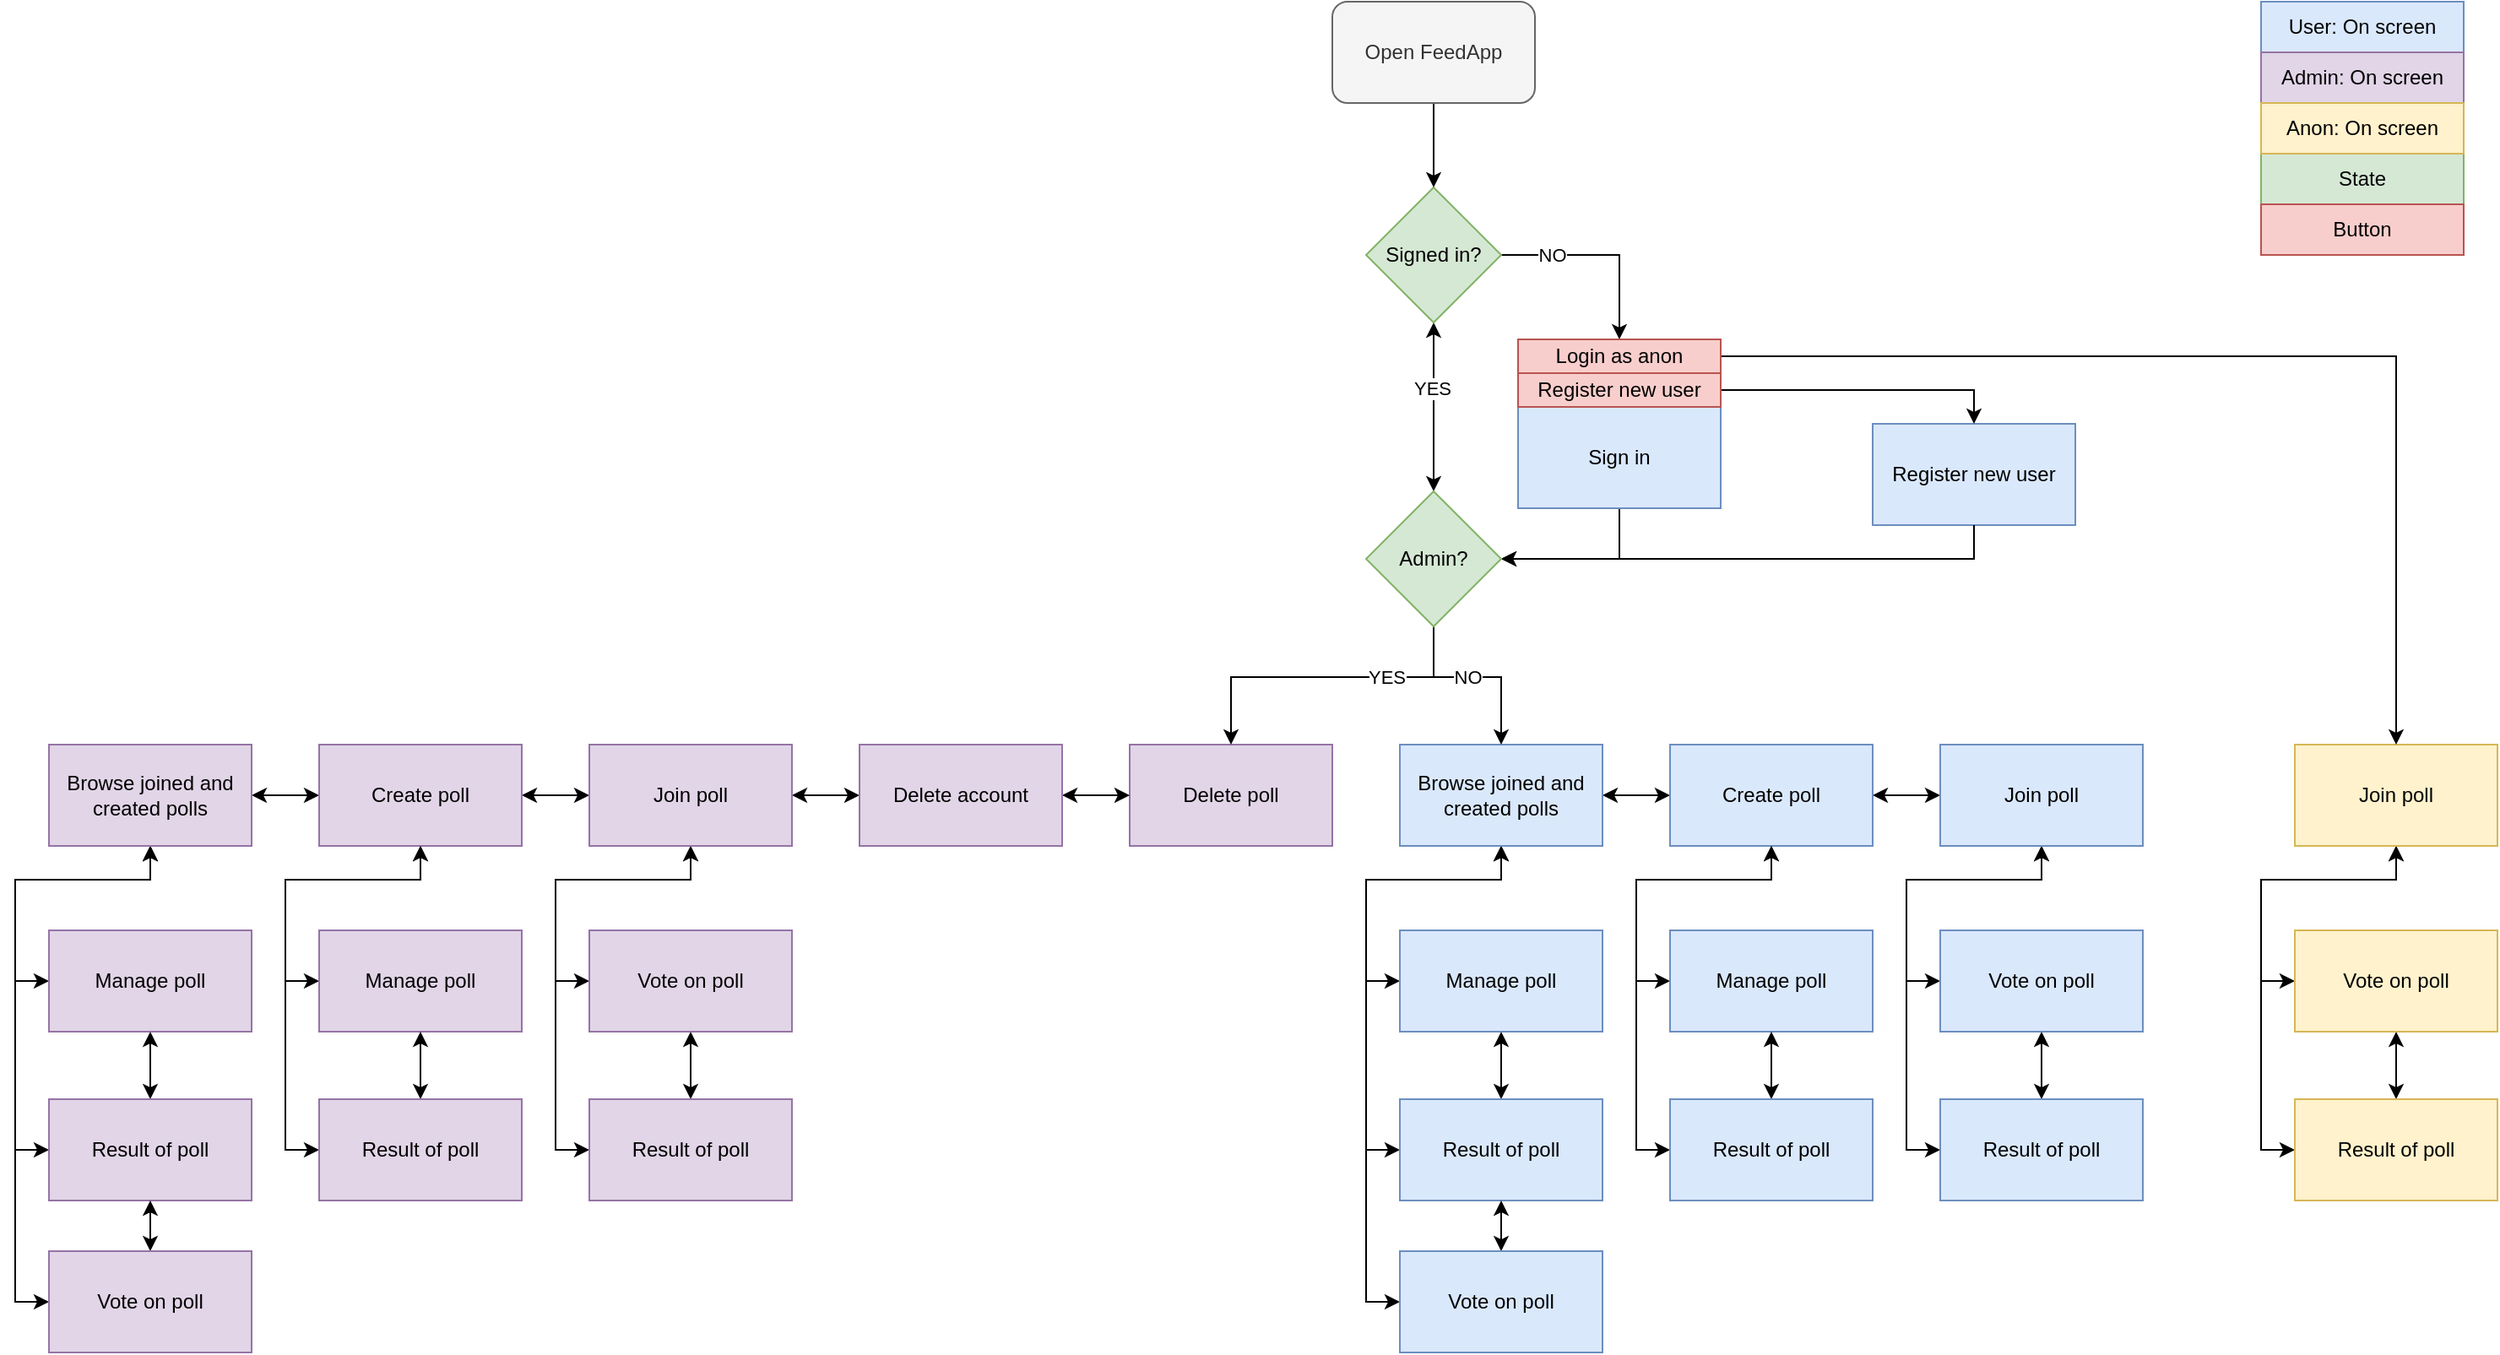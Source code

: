 <mxfile version="13.6.5" type="device"><diagram id="QjZ-3bbbxqcqDj6mQUUe" name="Page-1"><mxGraphModel dx="1412" dy="1439" grid="1" gridSize="10" guides="1" tooltips="1" connect="1" arrows="1" fold="1" page="1" pageScale="1" pageWidth="1700" pageHeight="1100" math="0" shadow="0"><root><mxCell id="0"/><mxCell id="1" parent="0"/><mxCell id="jNXktfTKk6wz5JMAmdM6-2" value="Register new user" style="rounded=0;whiteSpace=wrap;html=1;fillColor=#dae8fc;strokeColor=#6c8ebf;" vertex="1" parent="1"><mxGeometry x="1210" y="260" width="120" height="60" as="geometry"/></mxCell><mxCell id="jNXktfTKk6wz5JMAmdM6-19" style="edgeStyle=orthogonalEdgeStyle;rounded=0;orthogonalLoop=1;jettySize=auto;html=1;exitX=1;exitY=0.5;exitDx=0;exitDy=0;entryX=0;entryY=0.5;entryDx=0;entryDy=0;startArrow=classic;startFill=1;" edge="1" parent="1" source="jNXktfTKk6wz5JMAmdM6-10" target="jNXktfTKk6wz5JMAmdM6-18"><mxGeometry relative="1" as="geometry"/></mxCell><mxCell id="jNXktfTKk6wz5JMAmdM6-22" style="edgeStyle=orthogonalEdgeStyle;rounded=0;orthogonalLoop=1;jettySize=auto;html=1;entryX=1;entryY=0.5;entryDx=0;entryDy=0;startArrow=classic;startFill=1;" edge="1" parent="1" source="jNXktfTKk6wz5JMAmdM6-10"><mxGeometry relative="1" as="geometry"><mxPoint x="1050" y="480" as="targetPoint"/></mxGeometry></mxCell><mxCell id="jNXktfTKk6wz5JMAmdM6-10" value="Create poll" style="rounded=0;whiteSpace=wrap;html=1;fillColor=#dae8fc;strokeColor=#6c8ebf;" vertex="1" parent="1"><mxGeometry x="1090" y="450" width="120" height="60" as="geometry"/></mxCell><mxCell id="jNXktfTKk6wz5JMAmdM6-38" style="edgeStyle=orthogonalEdgeStyle;rounded=0;orthogonalLoop=1;jettySize=auto;html=1;exitX=0.5;exitY=1;exitDx=0;exitDy=0;entryX=0;entryY=0.5;entryDx=0;entryDy=0;startArrow=classic;startFill=1;" edge="1" parent="1" source="jNXktfTKk6wz5JMAmdM6-18" target="jNXktfTKk6wz5JMAmdM6-23"><mxGeometry relative="1" as="geometry"><Array as="points"><mxPoint x="1310" y="530"/><mxPoint x="1230" y="530"/><mxPoint x="1230" y="590"/></Array></mxGeometry></mxCell><mxCell id="jNXktfTKk6wz5JMAmdM6-39" style="edgeStyle=orthogonalEdgeStyle;rounded=0;orthogonalLoop=1;jettySize=auto;html=1;exitX=0.5;exitY=1;exitDx=0;exitDy=0;entryX=0;entryY=0.5;entryDx=0;entryDy=0;startArrow=classic;startFill=1;" edge="1" parent="1" source="jNXktfTKk6wz5JMAmdM6-18" target="jNXktfTKk6wz5JMAmdM6-30"><mxGeometry relative="1" as="geometry"><Array as="points"><mxPoint x="1310" y="530"/><mxPoint x="1230" y="530"/><mxPoint x="1230" y="690"/></Array></mxGeometry></mxCell><mxCell id="jNXktfTKk6wz5JMAmdM6-18" value="Join poll" style="rounded=0;whiteSpace=wrap;html=1;fillColor=#dae8fc;strokeColor=#6c8ebf;" vertex="1" parent="1"><mxGeometry x="1250" y="450" width="120" height="60" as="geometry"/></mxCell><mxCell id="jNXktfTKk6wz5JMAmdM6-120" style="edgeStyle=orthogonalEdgeStyle;rounded=0;orthogonalLoop=1;jettySize=auto;html=1;exitX=0.5;exitY=1;exitDx=0;exitDy=0;entryX=0.5;entryY=0;entryDx=0;entryDy=0;startArrow=classic;startFill=1;endArrow=classic;endFill=1;" edge="1" parent="1" source="jNXktfTKk6wz5JMAmdM6-23" target="jNXktfTKk6wz5JMAmdM6-30"><mxGeometry relative="1" as="geometry"/></mxCell><mxCell id="jNXktfTKk6wz5JMAmdM6-23" value="Vote on poll" style="rounded=0;whiteSpace=wrap;html=1;fillColor=#dae8fc;strokeColor=#6c8ebf;" vertex="1" parent="1"><mxGeometry x="1250" y="560" width="120" height="60" as="geometry"/></mxCell><mxCell id="jNXktfTKk6wz5JMAmdM6-33" style="edgeStyle=orthogonalEdgeStyle;rounded=0;orthogonalLoop=1;jettySize=auto;html=1;entryX=0;entryY=0.5;entryDx=0;entryDy=0;startArrow=classic;startFill=1;" edge="1" parent="1" source="jNXktfTKk6wz5JMAmdM6-24" target="jNXktfTKk6wz5JMAmdM6-26"><mxGeometry relative="1" as="geometry"><Array as="points"><mxPoint x="990" y="530"/><mxPoint x="910" y="530"/><mxPoint x="910" y="590"/></Array></mxGeometry></mxCell><mxCell id="jNXktfTKk6wz5JMAmdM6-34" style="edgeStyle=orthogonalEdgeStyle;rounded=0;orthogonalLoop=1;jettySize=auto;html=1;exitX=0.5;exitY=1;exitDx=0;exitDy=0;entryX=0;entryY=0.5;entryDx=0;entryDy=0;startArrow=classic;startFill=1;" edge="1" parent="1" source="jNXktfTKk6wz5JMAmdM6-24" target="jNXktfTKk6wz5JMAmdM6-32"><mxGeometry relative="1" as="geometry"><Array as="points"><mxPoint x="990" y="530"/><mxPoint x="910" y="530"/><mxPoint x="910" y="690"/></Array></mxGeometry></mxCell><mxCell id="jNXktfTKk6wz5JMAmdM6-37" style="edgeStyle=orthogonalEdgeStyle;rounded=0;orthogonalLoop=1;jettySize=auto;html=1;entryX=0;entryY=0.5;entryDx=0;entryDy=0;startArrow=classic;startFill=1;" edge="1" parent="1" source="jNXktfTKk6wz5JMAmdM6-24" target="jNXktfTKk6wz5JMAmdM6-35"><mxGeometry relative="1" as="geometry"><Array as="points"><mxPoint x="990" y="530"/><mxPoint x="910" y="530"/><mxPoint x="910" y="780"/></Array></mxGeometry></mxCell><mxCell id="jNXktfTKk6wz5JMAmdM6-24" value="Browse joined and created polls" style="rounded=0;whiteSpace=wrap;html=1;fillColor=#dae8fc;strokeColor=#6c8ebf;" vertex="1" parent="1"><mxGeometry x="930" y="450" width="120" height="60" as="geometry"/></mxCell><mxCell id="jNXktfTKk6wz5JMAmdM6-48" style="edgeStyle=orthogonalEdgeStyle;rounded=0;orthogonalLoop=1;jettySize=auto;html=1;exitX=0.5;exitY=1;exitDx=0;exitDy=0;entryX=0.5;entryY=0;entryDx=0;entryDy=0;startArrow=classic;startFill=1;" edge="1" parent="1" source="jNXktfTKk6wz5JMAmdM6-26" target="jNXktfTKk6wz5JMAmdM6-32"><mxGeometry relative="1" as="geometry"/></mxCell><mxCell id="jNXktfTKk6wz5JMAmdM6-26" value="Manage poll" style="rounded=0;whiteSpace=wrap;html=1;fillColor=#dae8fc;strokeColor=#6c8ebf;" vertex="1" parent="1"><mxGeometry x="930" y="560" width="120" height="60" as="geometry"/></mxCell><mxCell id="jNXktfTKk6wz5JMAmdM6-30" value="Result of poll" style="rounded=0;whiteSpace=wrap;html=1;fillColor=#dae8fc;strokeColor=#6c8ebf;" vertex="1" parent="1"><mxGeometry x="1250" y="660" width="120" height="60" as="geometry"/></mxCell><mxCell id="jNXktfTKk6wz5JMAmdM6-32" value="Result of poll" style="rounded=0;whiteSpace=wrap;html=1;fillColor=#dae8fc;strokeColor=#6c8ebf;" vertex="1" parent="1"><mxGeometry x="930" y="660" width="120" height="60" as="geometry"/></mxCell><mxCell id="jNXktfTKk6wz5JMAmdM6-49" style="edgeStyle=orthogonalEdgeStyle;rounded=0;orthogonalLoop=1;jettySize=auto;html=1;exitX=0.5;exitY=0;exitDx=0;exitDy=0;entryX=0.5;entryY=1;entryDx=0;entryDy=0;startArrow=classic;startFill=1;" edge="1" parent="1" source="jNXktfTKk6wz5JMAmdM6-35" target="jNXktfTKk6wz5JMAmdM6-32"><mxGeometry relative="1" as="geometry"/></mxCell><mxCell id="jNXktfTKk6wz5JMAmdM6-35" value="Vote on poll" style="rounded=0;whiteSpace=wrap;html=1;fillColor=#dae8fc;strokeColor=#6c8ebf;" vertex="1" parent="1"><mxGeometry x="930" y="750" width="120" height="60" as="geometry"/></mxCell><mxCell id="jNXktfTKk6wz5JMAmdM6-41" style="edgeStyle=orthogonalEdgeStyle;rounded=0;orthogonalLoop=1;jettySize=auto;html=1;entryX=0;entryY=0.5;entryDx=0;entryDy=0;startArrow=classic;startFill=1;" edge="1" parent="1" target="jNXktfTKk6wz5JMAmdM6-44"><mxGeometry relative="1" as="geometry"><mxPoint x="1150" y="510" as="sourcePoint"/><Array as="points"><mxPoint x="1150" y="530"/><mxPoint x="1070" y="530"/><mxPoint x="1070" y="590"/></Array></mxGeometry></mxCell><mxCell id="jNXktfTKk6wz5JMAmdM6-42" style="edgeStyle=orthogonalEdgeStyle;rounded=0;orthogonalLoop=1;jettySize=auto;html=1;exitX=0.5;exitY=1;exitDx=0;exitDy=0;entryX=0;entryY=0.5;entryDx=0;entryDy=0;startArrow=classic;startFill=1;" edge="1" parent="1" target="jNXktfTKk6wz5JMAmdM6-45"><mxGeometry relative="1" as="geometry"><mxPoint x="1150" y="510" as="sourcePoint"/><Array as="points"><mxPoint x="1150" y="530"/><mxPoint x="1070" y="530"/><mxPoint x="1070" y="690"/></Array></mxGeometry></mxCell><mxCell id="jNXktfTKk6wz5JMAmdM6-44" value="Manage poll" style="rounded=0;whiteSpace=wrap;html=1;fillColor=#dae8fc;strokeColor=#6c8ebf;" vertex="1" parent="1"><mxGeometry x="1090" y="560" width="120" height="60" as="geometry"/></mxCell><mxCell id="jNXktfTKk6wz5JMAmdM6-47" style="edgeStyle=orthogonalEdgeStyle;rounded=0;orthogonalLoop=1;jettySize=auto;html=1;startArrow=classic;startFill=1;" edge="1" parent="1" source="jNXktfTKk6wz5JMAmdM6-45" target="jNXktfTKk6wz5JMAmdM6-44"><mxGeometry relative="1" as="geometry"/></mxCell><mxCell id="jNXktfTKk6wz5JMAmdM6-45" value="Result of poll" style="rounded=0;whiteSpace=wrap;html=1;fillColor=#dae8fc;strokeColor=#6c8ebf;" vertex="1" parent="1"><mxGeometry x="1090" y="660" width="120" height="60" as="geometry"/></mxCell><mxCell id="jNXktfTKk6wz5JMAmdM6-53" style="edgeStyle=orthogonalEdgeStyle;rounded=0;orthogonalLoop=1;jettySize=auto;html=1;exitX=0.5;exitY=1;exitDx=0;exitDy=0;entryX=0;entryY=0.5;entryDx=0;entryDy=0;startArrow=classic;startFill=1;" edge="1" parent="1" source="jNXktfTKk6wz5JMAmdM6-55" target="jNXktfTKk6wz5JMAmdM6-56"><mxGeometry relative="1" as="geometry"><Array as="points"><mxPoint x="1520" y="530"/><mxPoint x="1440" y="530"/><mxPoint x="1440" y="590"/></Array></mxGeometry></mxCell><mxCell id="jNXktfTKk6wz5JMAmdM6-54" style="edgeStyle=orthogonalEdgeStyle;rounded=0;orthogonalLoop=1;jettySize=auto;html=1;exitX=0.5;exitY=1;exitDx=0;exitDy=0;entryX=0;entryY=0.5;entryDx=0;entryDy=0;startArrow=classic;startFill=1;" edge="1" parent="1" source="jNXktfTKk6wz5JMAmdM6-55" target="jNXktfTKk6wz5JMAmdM6-57"><mxGeometry relative="1" as="geometry"><Array as="points"><mxPoint x="1520" y="530"/><mxPoint x="1440" y="530"/><mxPoint x="1440" y="690"/></Array></mxGeometry></mxCell><mxCell id="jNXktfTKk6wz5JMAmdM6-55" value="Join poll" style="rounded=0;whiteSpace=wrap;html=1;fillColor=#fff2cc;strokeColor=#d6b656;" vertex="1" parent="1"><mxGeometry x="1460" y="450" width="120" height="60" as="geometry"/></mxCell><mxCell id="jNXktfTKk6wz5JMAmdM6-121" style="edgeStyle=orthogonalEdgeStyle;rounded=0;orthogonalLoop=1;jettySize=auto;html=1;startArrow=classic;startFill=1;endArrow=classic;endFill=1;" edge="1" parent="1" source="jNXktfTKk6wz5JMAmdM6-56" target="jNXktfTKk6wz5JMAmdM6-57"><mxGeometry relative="1" as="geometry"/></mxCell><mxCell id="jNXktfTKk6wz5JMAmdM6-56" value="Vote on poll" style="rounded=0;whiteSpace=wrap;html=1;fillColor=#fff2cc;strokeColor=#d6b656;" vertex="1" parent="1"><mxGeometry x="1460" y="560" width="120" height="60" as="geometry"/></mxCell><mxCell id="jNXktfTKk6wz5JMAmdM6-57" value="Result of poll" style="rounded=0;whiteSpace=wrap;html=1;fillColor=#fff2cc;strokeColor=#d6b656;" vertex="1" parent="1"><mxGeometry x="1460" y="660" width="120" height="60" as="geometry"/></mxCell><mxCell id="jNXktfTKk6wz5JMAmdM6-79" style="edgeStyle=orthogonalEdgeStyle;rounded=0;orthogonalLoop=1;jettySize=auto;html=1;startArrow=none;startFill=0;entryX=0.5;entryY=0;entryDx=0;entryDy=0;" edge="1" parent="1" source="jNXktfTKk6wz5JMAmdM6-58" target="jNXktfTKk6wz5JMAmdM6-86"><mxGeometry relative="1" as="geometry"><mxPoint x="1060" y="260" as="targetPoint"/></mxGeometry></mxCell><mxCell id="jNXktfTKk6wz5JMAmdM6-80" value="NO" style="edgeLabel;html=1;align=center;verticalAlign=middle;resizable=0;points=[];" vertex="1" connectable="0" parent="jNXktfTKk6wz5JMAmdM6-79"><mxGeometry x="-0.8" y="-2" relative="1" as="geometry"><mxPoint x="18" y="-2" as="offset"/></mxGeometry></mxCell><mxCell id="jNXktfTKk6wz5JMAmdM6-103" style="edgeStyle=orthogonalEdgeStyle;rounded=0;orthogonalLoop=1;jettySize=auto;html=1;exitX=0.5;exitY=1;exitDx=0;exitDy=0;startArrow=classic;startFill=1;" edge="1" parent="1" source="jNXktfTKk6wz5JMAmdM6-58" target="jNXktfTKk6wz5JMAmdM6-97"><mxGeometry relative="1" as="geometry"/></mxCell><mxCell id="jNXktfTKk6wz5JMAmdM6-117" value="YES" style="edgeLabel;html=1;align=center;verticalAlign=middle;resizable=0;points=[];" vertex="1" connectable="0" parent="jNXktfTKk6wz5JMAmdM6-103"><mxGeometry x="-0.22" y="-1" relative="1" as="geometry"><mxPoint as="offset"/></mxGeometry></mxCell><mxCell id="jNXktfTKk6wz5JMAmdM6-58" value="Signed in?" style="rhombus;whiteSpace=wrap;html=1;fillColor=#d5e8d4;strokeColor=#82b366;" vertex="1" parent="1"><mxGeometry x="910" y="120" width="80" height="80" as="geometry"/></mxCell><mxCell id="jNXktfTKk6wz5JMAmdM6-72" style="edgeStyle=orthogonalEdgeStyle;rounded=0;orthogonalLoop=1;jettySize=auto;html=1;startArrow=none;startFill=0;" edge="1" parent="1" source="jNXktfTKk6wz5JMAmdM6-71" target="jNXktfTKk6wz5JMAmdM6-58"><mxGeometry relative="1" as="geometry"/></mxCell><mxCell id="jNXktfTKk6wz5JMAmdM6-71" value="Open FeedApp" style="rounded=1;whiteSpace=wrap;html=1;fillColor=#f5f5f5;strokeColor=#666666;fontColor=#333333;" vertex="1" parent="1"><mxGeometry x="890" y="10" width="120" height="60" as="geometry"/></mxCell><mxCell id="jNXktfTKk6wz5JMAmdM6-110" style="edgeStyle=orthogonalEdgeStyle;rounded=0;orthogonalLoop=1;jettySize=auto;html=1;entryX=1;entryY=0.5;entryDx=0;entryDy=0;startArrow=none;startFill=0;endArrow=classic;endFill=1;" edge="1" parent="1" source="jNXktfTKk6wz5JMAmdM6-74" target="jNXktfTKk6wz5JMAmdM6-97"><mxGeometry relative="1" as="geometry"><Array as="points"><mxPoint x="1060" y="340"/></Array></mxGeometry></mxCell><mxCell id="jNXktfTKk6wz5JMAmdM6-74" value="Sign in" style="rounded=0;whiteSpace=wrap;html=1;fillColor=#dae8fc;strokeColor=#6c8ebf;" vertex="1" parent="1"><mxGeometry x="1000" y="250" width="120" height="60" as="geometry"/></mxCell><mxCell id="jNXktfTKk6wz5JMAmdM6-81" value="User: On screen" style="rounded=0;whiteSpace=wrap;html=1;fillColor=#dae8fc;strokeColor=#6c8ebf;" vertex="1" parent="1"><mxGeometry x="1440" y="10" width="120" height="30" as="geometry"/></mxCell><mxCell id="jNXktfTKk6wz5JMAmdM6-82" value="State" style="rounded=0;whiteSpace=wrap;html=1;fillColor=#d5e8d4;strokeColor=#82b366;" vertex="1" parent="1"><mxGeometry x="1440" y="100" width="120" height="30" as="geometry"/></mxCell><mxCell id="jNXktfTKk6wz5JMAmdM6-83" value="Button" style="rounded=0;whiteSpace=wrap;html=1;fillColor=#f8cecc;strokeColor=#b85450;" vertex="1" parent="1"><mxGeometry x="1440" y="130" width="120" height="30" as="geometry"/></mxCell><mxCell id="jNXktfTKk6wz5JMAmdM6-89" style="edgeStyle=orthogonalEdgeStyle;rounded=0;orthogonalLoop=1;jettySize=auto;html=1;exitX=1;exitY=0.5;exitDx=0;exitDy=0;entryX=0.5;entryY=0;entryDx=0;entryDy=0;startArrow=none;startFill=0;" edge="1" parent="1" source="jNXktfTKk6wz5JMAmdM6-85" target="jNXktfTKk6wz5JMAmdM6-2"><mxGeometry relative="1" as="geometry"/></mxCell><mxCell id="jNXktfTKk6wz5JMAmdM6-85" value="Register new user" style="rounded=0;whiteSpace=wrap;html=1;fillColor=#f8cecc;strokeColor=#b85450;" vertex="1" parent="1"><mxGeometry x="1000" y="230" width="120" height="20" as="geometry"/></mxCell><mxCell id="jNXktfTKk6wz5JMAmdM6-90" style="edgeStyle=orthogonalEdgeStyle;rounded=0;orthogonalLoop=1;jettySize=auto;html=1;exitX=1;exitY=0.5;exitDx=0;exitDy=0;entryX=0.5;entryY=0;entryDx=0;entryDy=0;startArrow=none;startFill=0;" edge="1" parent="1" source="jNXktfTKk6wz5JMAmdM6-86" target="jNXktfTKk6wz5JMAmdM6-55"><mxGeometry relative="1" as="geometry"/></mxCell><mxCell id="jNXktfTKk6wz5JMAmdM6-86" value="Login as anon" style="rounded=0;whiteSpace=wrap;html=1;fillColor=#f8cecc;strokeColor=#b85450;" vertex="1" parent="1"><mxGeometry x="1000" y="210" width="120" height="20" as="geometry"/></mxCell><mxCell id="jNXktfTKk6wz5JMAmdM6-91" value="Delete poll" style="rounded=0;whiteSpace=wrap;html=1;fillColor=#e1d5e7;strokeColor=#9673a6;" vertex="1" parent="1"><mxGeometry x="770" y="450" width="120" height="60" as="geometry"/></mxCell><mxCell id="jNXktfTKk6wz5JMAmdM6-101" style="edgeStyle=orthogonalEdgeStyle;rounded=0;orthogonalLoop=1;jettySize=auto;html=1;exitX=1;exitY=0.5;exitDx=0;exitDy=0;entryX=0;entryY=0.5;entryDx=0;entryDy=0;startArrow=classic;startFill=1;" edge="1" parent="1" source="jNXktfTKk6wz5JMAmdM6-92" target="jNXktfTKk6wz5JMAmdM6-91"><mxGeometry relative="1" as="geometry"/></mxCell><mxCell id="jNXktfTKk6wz5JMAmdM6-146" style="edgeStyle=orthogonalEdgeStyle;rounded=0;orthogonalLoop=1;jettySize=auto;html=1;exitX=0;exitY=0.5;exitDx=0;exitDy=0;entryX=1;entryY=0.5;entryDx=0;entryDy=0;startArrow=classic;startFill=1;endArrow=classic;endFill=1;" edge="1" parent="1" source="jNXktfTKk6wz5JMAmdM6-92" target="jNXktfTKk6wz5JMAmdM6-127"><mxGeometry relative="1" as="geometry"/></mxCell><mxCell id="jNXktfTKk6wz5JMAmdM6-92" value="Delete account" style="rounded=0;whiteSpace=wrap;html=1;fillColor=#e1d5e7;strokeColor=#9673a6;" vertex="1" parent="1"><mxGeometry x="610" y="450" width="120" height="60" as="geometry"/></mxCell><mxCell id="jNXktfTKk6wz5JMAmdM6-107" style="edgeStyle=orthogonalEdgeStyle;rounded=0;orthogonalLoop=1;jettySize=auto;html=1;entryX=0.5;entryY=1;entryDx=0;entryDy=0;startArrow=classic;startFill=1;endArrow=none;endFill=0;" edge="1" parent="1" source="jNXktfTKk6wz5JMAmdM6-97" target="jNXktfTKk6wz5JMAmdM6-2"><mxGeometry relative="1" as="geometry"/></mxCell><mxCell id="jNXktfTKk6wz5JMAmdM6-113" style="edgeStyle=orthogonalEdgeStyle;rounded=0;orthogonalLoop=1;jettySize=auto;html=1;entryX=0.5;entryY=0;entryDx=0;entryDy=0;startArrow=none;startFill=0;endArrow=classic;endFill=1;" edge="1" parent="1" source="jNXktfTKk6wz5JMAmdM6-97" target="jNXktfTKk6wz5JMAmdM6-91"><mxGeometry relative="1" as="geometry"><Array as="points"><mxPoint x="950" y="410"/><mxPoint x="830" y="410"/></Array></mxGeometry></mxCell><mxCell id="jNXktfTKk6wz5JMAmdM6-116" value="YES" style="edgeLabel;html=1;align=center;verticalAlign=middle;resizable=0;points=[];" vertex="1" connectable="0" parent="jNXktfTKk6wz5JMAmdM6-113"><mxGeometry x="-0.39" relative="1" as="geometry"><mxPoint as="offset"/></mxGeometry></mxCell><mxCell id="jNXktfTKk6wz5JMAmdM6-114" style="edgeStyle=orthogonalEdgeStyle;rounded=0;orthogonalLoop=1;jettySize=auto;html=1;exitX=0.5;exitY=1;exitDx=0;exitDy=0;entryX=0.5;entryY=0;entryDx=0;entryDy=0;startArrow=none;startFill=0;endArrow=classic;endFill=1;" edge="1" parent="1" source="jNXktfTKk6wz5JMAmdM6-97" target="jNXktfTKk6wz5JMAmdM6-24"><mxGeometry relative="1" as="geometry"><Array as="points"><mxPoint x="950" y="410"/><mxPoint x="990" y="410"/></Array></mxGeometry></mxCell><mxCell id="jNXktfTKk6wz5JMAmdM6-118" value="NO" style="edgeLabel;html=1;align=center;verticalAlign=middle;resizable=0;points=[];" vertex="1" connectable="0" parent="jNXktfTKk6wz5JMAmdM6-114"><mxGeometry x="-0.455" y="10" relative="1" as="geometry"><mxPoint x="20" y="10" as="offset"/></mxGeometry></mxCell><mxCell id="jNXktfTKk6wz5JMAmdM6-97" value="Admin?" style="rhombus;whiteSpace=wrap;html=1;fillColor=#d5e8d4;strokeColor=#82b366;" vertex="1" parent="1"><mxGeometry x="910" y="300" width="80" height="80" as="geometry"/></mxCell><mxCell id="jNXktfTKk6wz5JMAmdM6-122" style="edgeStyle=orthogonalEdgeStyle;rounded=0;orthogonalLoop=1;jettySize=auto;html=1;exitX=1;exitY=0.5;exitDx=0;exitDy=0;entryX=0;entryY=0.5;entryDx=0;entryDy=0;startArrow=classic;startFill=1;" edge="1" parent="1" source="jNXktfTKk6wz5JMAmdM6-124" target="jNXktfTKk6wz5JMAmdM6-127"><mxGeometry relative="1" as="geometry"/></mxCell><mxCell id="jNXktfTKk6wz5JMAmdM6-123" style="edgeStyle=orthogonalEdgeStyle;rounded=0;orthogonalLoop=1;jettySize=auto;html=1;entryX=1;entryY=0.5;entryDx=0;entryDy=0;startArrow=classic;startFill=1;" edge="1" parent="1" source="jNXktfTKk6wz5JMAmdM6-124"><mxGeometry relative="1" as="geometry"><mxPoint x="250" y="480" as="targetPoint"/></mxGeometry></mxCell><mxCell id="jNXktfTKk6wz5JMAmdM6-124" value="Create poll" style="rounded=0;whiteSpace=wrap;html=1;fillColor=#e1d5e7;strokeColor=#9673a6;" vertex="1" parent="1"><mxGeometry x="290" y="450" width="120" height="60" as="geometry"/></mxCell><mxCell id="jNXktfTKk6wz5JMAmdM6-125" style="edgeStyle=orthogonalEdgeStyle;rounded=0;orthogonalLoop=1;jettySize=auto;html=1;exitX=0.5;exitY=1;exitDx=0;exitDy=0;entryX=0;entryY=0.5;entryDx=0;entryDy=0;startArrow=classic;startFill=1;" edge="1" parent="1" source="jNXktfTKk6wz5JMAmdM6-127" target="jNXktfTKk6wz5JMAmdM6-129"><mxGeometry relative="1" as="geometry"><Array as="points"><mxPoint x="510" y="530"/><mxPoint x="430" y="530"/><mxPoint x="430" y="590"/></Array></mxGeometry></mxCell><mxCell id="jNXktfTKk6wz5JMAmdM6-126" style="edgeStyle=orthogonalEdgeStyle;rounded=0;orthogonalLoop=1;jettySize=auto;html=1;exitX=0.5;exitY=1;exitDx=0;exitDy=0;entryX=0;entryY=0.5;entryDx=0;entryDy=0;startArrow=classic;startFill=1;" edge="1" parent="1" source="jNXktfTKk6wz5JMAmdM6-127" target="jNXktfTKk6wz5JMAmdM6-136"><mxGeometry relative="1" as="geometry"><Array as="points"><mxPoint x="510" y="530"/><mxPoint x="430" y="530"/><mxPoint x="430" y="690"/></Array></mxGeometry></mxCell><mxCell id="jNXktfTKk6wz5JMAmdM6-127" value="Join poll" style="rounded=0;whiteSpace=wrap;html=1;fillColor=#e1d5e7;strokeColor=#9673a6;" vertex="1" parent="1"><mxGeometry x="450" y="450" width="120" height="60" as="geometry"/></mxCell><mxCell id="jNXktfTKk6wz5JMAmdM6-128" style="edgeStyle=orthogonalEdgeStyle;rounded=0;orthogonalLoop=1;jettySize=auto;html=1;exitX=0.5;exitY=1;exitDx=0;exitDy=0;entryX=0.5;entryY=0;entryDx=0;entryDy=0;startArrow=classic;startFill=1;endArrow=classic;endFill=1;" edge="1" parent="1" source="jNXktfTKk6wz5JMAmdM6-129" target="jNXktfTKk6wz5JMAmdM6-136"><mxGeometry relative="1" as="geometry"/></mxCell><mxCell id="jNXktfTKk6wz5JMAmdM6-129" value="Vote on poll" style="rounded=0;whiteSpace=wrap;html=1;fillColor=#e1d5e7;strokeColor=#9673a6;" vertex="1" parent="1"><mxGeometry x="450" y="560" width="120" height="60" as="geometry"/></mxCell><mxCell id="jNXktfTKk6wz5JMAmdM6-130" style="edgeStyle=orthogonalEdgeStyle;rounded=0;orthogonalLoop=1;jettySize=auto;html=1;entryX=0;entryY=0.5;entryDx=0;entryDy=0;startArrow=classic;startFill=1;" edge="1" parent="1" source="jNXktfTKk6wz5JMAmdM6-133" target="jNXktfTKk6wz5JMAmdM6-135"><mxGeometry relative="1" as="geometry"><Array as="points"><mxPoint x="190" y="530"/><mxPoint x="110" y="530"/><mxPoint x="110" y="590"/></Array></mxGeometry></mxCell><mxCell id="jNXktfTKk6wz5JMAmdM6-131" style="edgeStyle=orthogonalEdgeStyle;rounded=0;orthogonalLoop=1;jettySize=auto;html=1;exitX=0.5;exitY=1;exitDx=0;exitDy=0;entryX=0;entryY=0.5;entryDx=0;entryDy=0;startArrow=classic;startFill=1;" edge="1" parent="1" source="jNXktfTKk6wz5JMAmdM6-133" target="jNXktfTKk6wz5JMAmdM6-137"><mxGeometry relative="1" as="geometry"><Array as="points"><mxPoint x="190" y="530"/><mxPoint x="110" y="530"/><mxPoint x="110" y="690"/></Array></mxGeometry></mxCell><mxCell id="jNXktfTKk6wz5JMAmdM6-132" style="edgeStyle=orthogonalEdgeStyle;rounded=0;orthogonalLoop=1;jettySize=auto;html=1;entryX=0;entryY=0.5;entryDx=0;entryDy=0;startArrow=classic;startFill=1;" edge="1" parent="1" source="jNXktfTKk6wz5JMAmdM6-133" target="jNXktfTKk6wz5JMAmdM6-139"><mxGeometry relative="1" as="geometry"><Array as="points"><mxPoint x="190" y="530"/><mxPoint x="110" y="530"/><mxPoint x="110" y="780"/></Array></mxGeometry></mxCell><mxCell id="jNXktfTKk6wz5JMAmdM6-133" value="Browse joined and created polls" style="rounded=0;whiteSpace=wrap;html=1;fillColor=#e1d5e7;strokeColor=#9673a6;" vertex="1" parent="1"><mxGeometry x="130" y="450" width="120" height="60" as="geometry"/></mxCell><mxCell id="jNXktfTKk6wz5JMAmdM6-134" style="edgeStyle=orthogonalEdgeStyle;rounded=0;orthogonalLoop=1;jettySize=auto;html=1;exitX=0.5;exitY=1;exitDx=0;exitDy=0;entryX=0.5;entryY=0;entryDx=0;entryDy=0;startArrow=classic;startFill=1;" edge="1" parent="1" source="jNXktfTKk6wz5JMAmdM6-135" target="jNXktfTKk6wz5JMAmdM6-137"><mxGeometry relative="1" as="geometry"/></mxCell><mxCell id="jNXktfTKk6wz5JMAmdM6-135" value="Manage poll" style="rounded=0;whiteSpace=wrap;html=1;fillColor=#e1d5e7;strokeColor=#9673a6;" vertex="1" parent="1"><mxGeometry x="130" y="560" width="120" height="60" as="geometry"/></mxCell><mxCell id="jNXktfTKk6wz5JMAmdM6-136" value="Result of poll" style="rounded=0;whiteSpace=wrap;html=1;fillColor=#e1d5e7;strokeColor=#9673a6;" vertex="1" parent="1"><mxGeometry x="450" y="660" width="120" height="60" as="geometry"/></mxCell><mxCell id="jNXktfTKk6wz5JMAmdM6-137" value="Result of poll" style="rounded=0;whiteSpace=wrap;html=1;fillColor=#e1d5e7;strokeColor=#9673a6;" vertex="1" parent="1"><mxGeometry x="130" y="660" width="120" height="60" as="geometry"/></mxCell><mxCell id="jNXktfTKk6wz5JMAmdM6-138" style="edgeStyle=orthogonalEdgeStyle;rounded=0;orthogonalLoop=1;jettySize=auto;html=1;exitX=0.5;exitY=0;exitDx=0;exitDy=0;entryX=0.5;entryY=1;entryDx=0;entryDy=0;startArrow=classic;startFill=1;" edge="1" parent="1" source="jNXktfTKk6wz5JMAmdM6-139" target="jNXktfTKk6wz5JMAmdM6-137"><mxGeometry relative="1" as="geometry"/></mxCell><mxCell id="jNXktfTKk6wz5JMAmdM6-139" value="Vote on poll" style="rounded=0;whiteSpace=wrap;html=1;fillColor=#e1d5e7;strokeColor=#9673a6;" vertex="1" parent="1"><mxGeometry x="130" y="750" width="120" height="60" as="geometry"/></mxCell><mxCell id="jNXktfTKk6wz5JMAmdM6-140" style="edgeStyle=orthogonalEdgeStyle;rounded=0;orthogonalLoop=1;jettySize=auto;html=1;entryX=0;entryY=0.5;entryDx=0;entryDy=0;startArrow=classic;startFill=1;" edge="1" parent="1" target="jNXktfTKk6wz5JMAmdM6-142"><mxGeometry relative="1" as="geometry"><mxPoint x="350" y="510" as="sourcePoint"/><Array as="points"><mxPoint x="350" y="530"/><mxPoint x="270" y="530"/><mxPoint x="270" y="590"/></Array></mxGeometry></mxCell><mxCell id="jNXktfTKk6wz5JMAmdM6-141" style="edgeStyle=orthogonalEdgeStyle;rounded=0;orthogonalLoop=1;jettySize=auto;html=1;exitX=0.5;exitY=1;exitDx=0;exitDy=0;entryX=0;entryY=0.5;entryDx=0;entryDy=0;startArrow=classic;startFill=1;" edge="1" parent="1" target="jNXktfTKk6wz5JMAmdM6-144"><mxGeometry relative="1" as="geometry"><mxPoint x="350" y="510" as="sourcePoint"/><Array as="points"><mxPoint x="350" y="530"/><mxPoint x="270" y="530"/><mxPoint x="270" y="690"/></Array></mxGeometry></mxCell><mxCell id="jNXktfTKk6wz5JMAmdM6-142" value="Manage poll" style="rounded=0;whiteSpace=wrap;html=1;fillColor=#e1d5e7;strokeColor=#9673a6;" vertex="1" parent="1"><mxGeometry x="290" y="560" width="120" height="60" as="geometry"/></mxCell><mxCell id="jNXktfTKk6wz5JMAmdM6-143" style="edgeStyle=orthogonalEdgeStyle;rounded=0;orthogonalLoop=1;jettySize=auto;html=1;startArrow=classic;startFill=1;" edge="1" parent="1" source="jNXktfTKk6wz5JMAmdM6-144" target="jNXktfTKk6wz5JMAmdM6-142"><mxGeometry relative="1" as="geometry"/></mxCell><mxCell id="jNXktfTKk6wz5JMAmdM6-144" value="Result of poll" style="rounded=0;whiteSpace=wrap;html=1;fillColor=#e1d5e7;strokeColor=#9673a6;" vertex="1" parent="1"><mxGeometry x="290" y="660" width="120" height="60" as="geometry"/></mxCell><mxCell id="jNXktfTKk6wz5JMAmdM6-147" value="Admin: On screen" style="rounded=0;whiteSpace=wrap;html=1;fillColor=#e1d5e7;strokeColor=#9673a6;" vertex="1" parent="1"><mxGeometry x="1440" y="40" width="120" height="30" as="geometry"/></mxCell><mxCell id="jNXktfTKk6wz5JMAmdM6-148" value="Anon: On screen" style="rounded=0;whiteSpace=wrap;html=1;fillColor=#fff2cc;strokeColor=#d6b656;" vertex="1" parent="1"><mxGeometry x="1440" y="70" width="120" height="30" as="geometry"/></mxCell></root></mxGraphModel></diagram></mxfile>